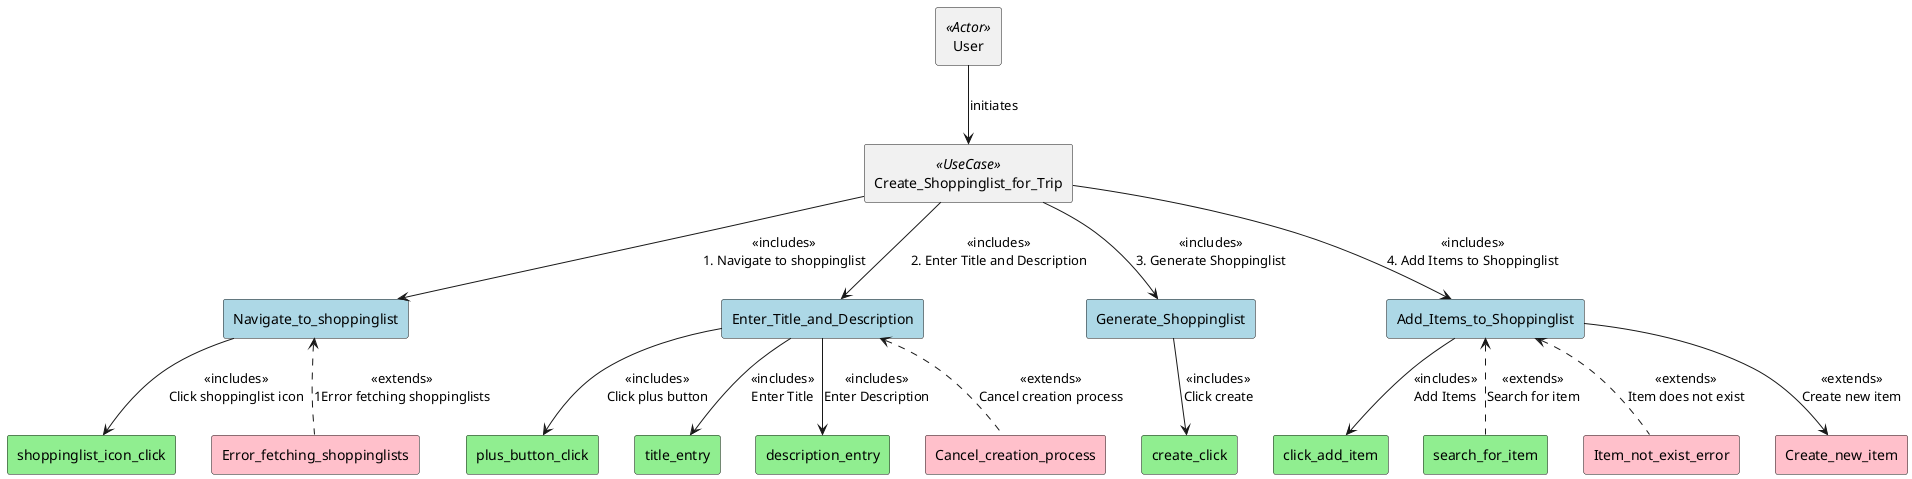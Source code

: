 @startuml Usercase2
top to bottom direction

!define Actor(name) rectangle name <<Actor>>
!define UseCase(name) rectangle name <<UseCase>>
!define rectangleRound(name) rectangle name

Actor(User)
UseCase(Create_Shoppinglist_for_Trip)

User --> Create_Shoppinglist_for_Trip : initiates

rectangleRound(Navigate_to_shoppinglist) #LightBlue
rectangleRound(Enter_Title_and_Description) #LightBlue
rectangleRound(Generate_Shoppinglist) #LightBlue
rectangleRound(Add_Items_to_Shoppinglist) #LightBlue

Create_Shoppinglist_for_Trip --> Navigate_to_shoppinglist : <<includes>>\n1. Navigate to shoppinglist
Create_Shoppinglist_for_Trip --> Enter_Title_and_Description : <<includes>>\n2. Enter Title and Description
Create_Shoppinglist_for_Trip --> Generate_Shoppinglist : <<includes>>\n3. Generate Shoppinglist
Create_Shoppinglist_for_Trip --> Add_Items_to_Shoppinglist : <<includes>>\n4. Add Items to Shoppinglist

rectangleRound(shoppinglist_icon_click) #LightGreen
rectangleRound(plus_button_click) #LightGreen
rectangleRound(title_entry) #LightGreen
rectangleRound(description_entry) #LightGreen
rectangleRound(create_click) #LightGreen
rectangleRound(click_add_item) #LightGreen
rectangleRound(search_for_item) #LightGreen

rectangleRound(Error_fetching_shoppinglists) #Pink
rectangleRound(Cancel_creation_process) #Pink
rectangleRound(Item_not_exist_error) #Pink
rectangleRound(Create_new_item) #Pink

Navigate_to_shoppinglist --> shoppinglist_icon_click : <<includes>>\nClick shoppinglist icon
Enter_Title_and_Description --> plus_button_click : <<includes>>\nClick plus button
Enter_Title_and_Description --> title_entry : <<includes>>\nEnter Title
Enter_Title_and_Description --> description_entry : <<includes>>\nEnter Description
Generate_Shoppinglist --> create_click : <<includes>>\nClick create
Add_Items_to_Shoppinglist --> click_add_item : <<includes>>\nAdd Items

Navigate_to_shoppinglist <.. Error_fetching_shoppinglists : <<extends>>\n1Error fetching shoppinglists
Enter_Title_and_Description <.. Cancel_creation_process : <<extends>>\nCancel creation process
Add_Items_to_Shoppinglist <.. Item_not_exist_error : <<extends>>\nItem does not exist
Add_Items_to_Shoppinglist --> Create_new_item : <<extends>>\nCreate new item
Add_Items_to_Shoppinglist <.. search_for_item : <<extends>>\nSearch for item

@enduml
